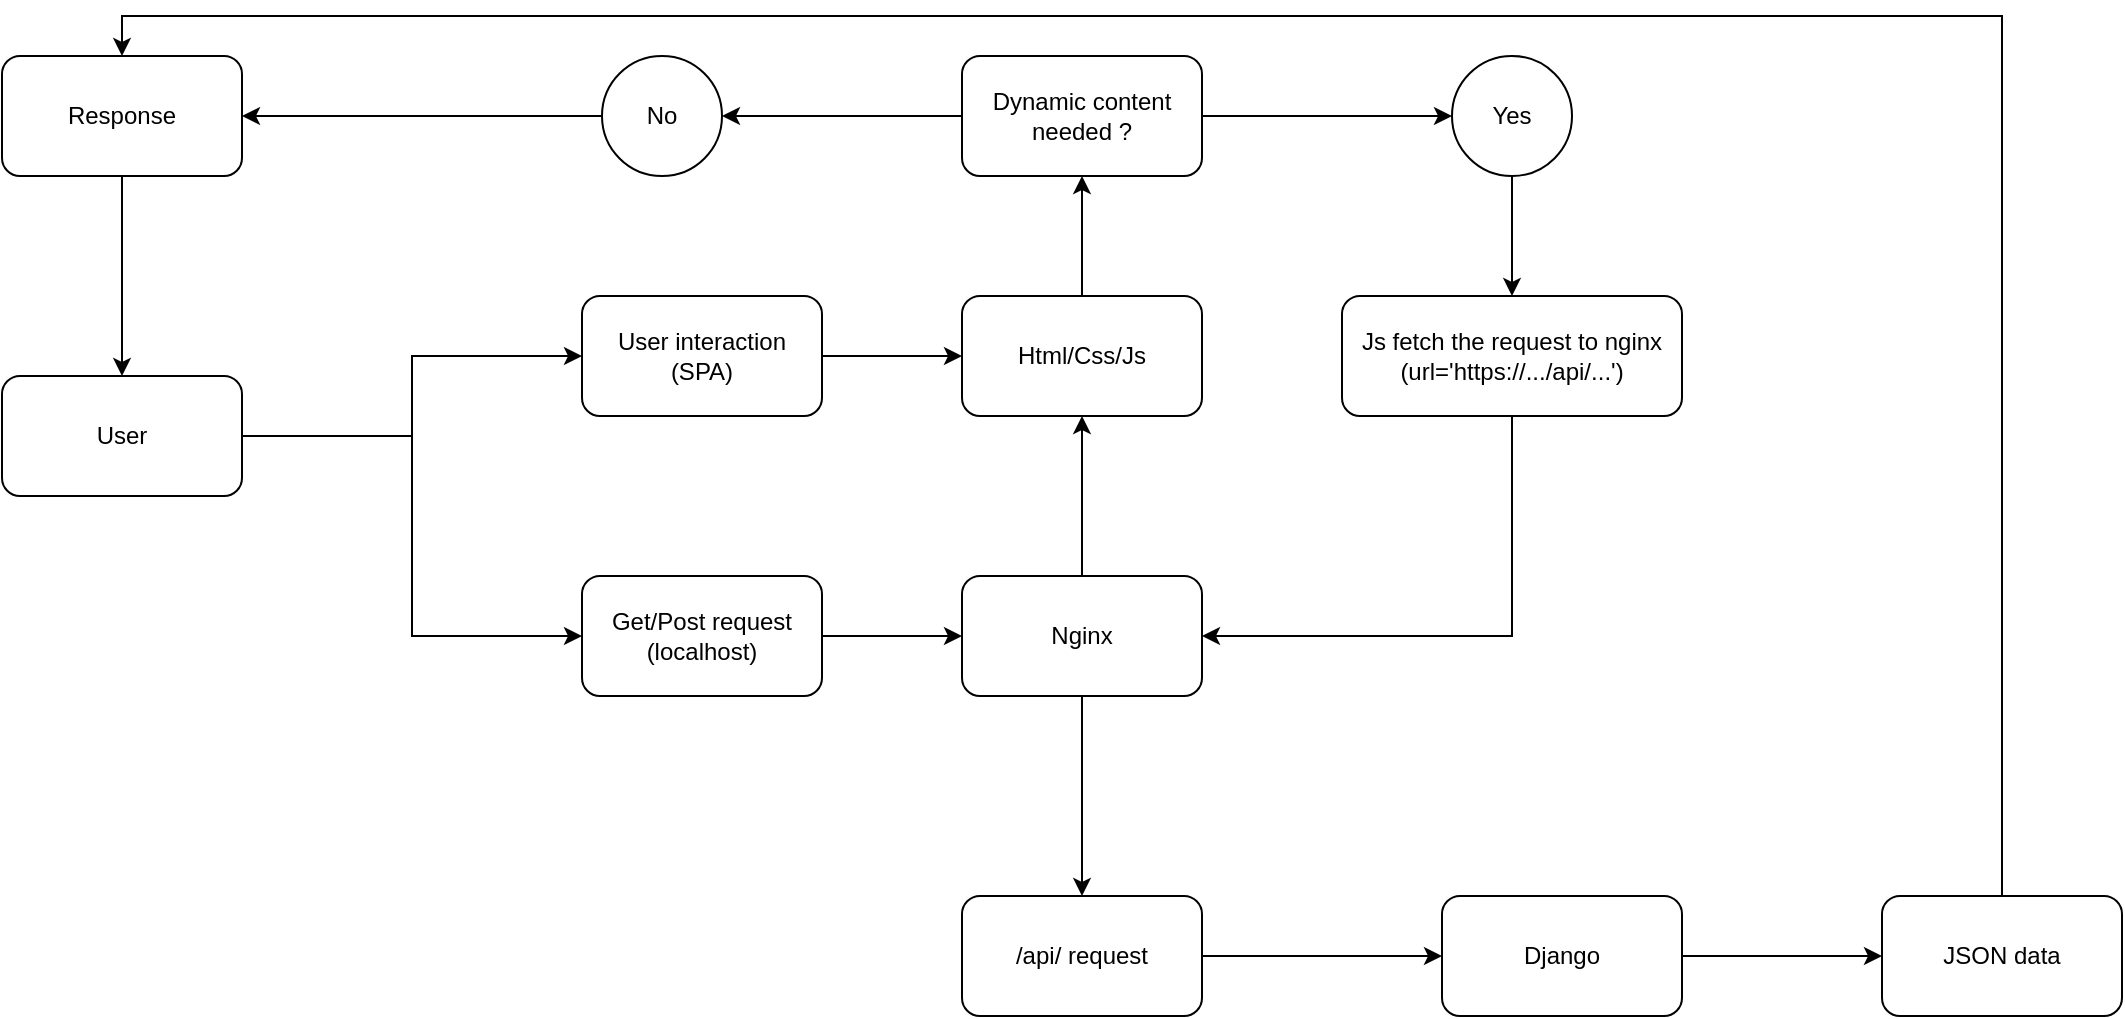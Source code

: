 <mxfile version="26.0.4">
  <diagram name="Page-1" id="ORZE-tJU5Dqh-zddwmsB">
    <mxGraphModel dx="2269" dy="1587" grid="1" gridSize="10" guides="1" tooltips="1" connect="1" arrows="1" fold="1" page="1" pageScale="1" pageWidth="850" pageHeight="1100" math="0" shadow="0">
      <root>
        <mxCell id="0" />
        <mxCell id="1" parent="0" />
        <mxCell id="0MLeo4bWbwZEhWHK0Mwy-1" style="edgeStyle=orthogonalEdgeStyle;rounded=0;orthogonalLoop=1;jettySize=auto;html=1;entryX=0;entryY=0.5;entryDx=0;entryDy=0;" edge="1" parent="1" source="qTmjTwdP_fztRpD7uorw-12" target="qTmjTwdP_fztRpD7uorw-49">
          <mxGeometry relative="1" as="geometry" />
        </mxCell>
        <mxCell id="0MLeo4bWbwZEhWHK0Mwy-2" style="edgeStyle=orthogonalEdgeStyle;rounded=0;orthogonalLoop=1;jettySize=auto;html=1;entryX=0;entryY=0.5;entryDx=0;entryDy=0;" edge="1" parent="1" source="qTmjTwdP_fztRpD7uorw-12" target="qTmjTwdP_fztRpD7uorw-39">
          <mxGeometry relative="1" as="geometry" />
        </mxCell>
        <mxCell id="qTmjTwdP_fztRpD7uorw-12" value="User" style="rounded=1;whiteSpace=wrap;html=1;" parent="1" vertex="1">
          <mxGeometry x="-280" y="420" width="120" height="60" as="geometry" />
        </mxCell>
        <mxCell id="qTmjTwdP_fztRpD7uorw-27" style="edgeStyle=orthogonalEdgeStyle;rounded=0;orthogonalLoop=1;jettySize=auto;html=1;exitX=0.5;exitY=0;exitDx=0;exitDy=0;entryX=0.5;entryY=1;entryDx=0;entryDy=0;" parent="1" source="qTmjTwdP_fztRpD7uorw-13" target="qTmjTwdP_fztRpD7uorw-17" edge="1">
          <mxGeometry relative="1" as="geometry" />
        </mxCell>
        <mxCell id="qTmjTwdP_fztRpD7uorw-54" style="edgeStyle=orthogonalEdgeStyle;rounded=0;orthogonalLoop=1;jettySize=auto;html=1;exitX=0.5;exitY=1;exitDx=0;exitDy=0;entryX=0.5;entryY=0;entryDx=0;entryDy=0;" parent="1" source="qTmjTwdP_fztRpD7uorw-13" target="qTmjTwdP_fztRpD7uorw-42" edge="1">
          <mxGeometry relative="1" as="geometry" />
        </mxCell>
        <mxCell id="qTmjTwdP_fztRpD7uorw-13" value="Nginx" style="rounded=1;whiteSpace=wrap;html=1;" parent="1" vertex="1">
          <mxGeometry x="200" y="520" width="120" height="60" as="geometry" />
        </mxCell>
        <mxCell id="qTmjTwdP_fztRpD7uorw-26" style="edgeStyle=orthogonalEdgeStyle;rounded=0;orthogonalLoop=1;jettySize=auto;html=1;exitX=0.5;exitY=0;exitDx=0;exitDy=0;entryX=0.5;entryY=1;entryDx=0;entryDy=0;" parent="1" source="qTmjTwdP_fztRpD7uorw-17" target="qTmjTwdP_fztRpD7uorw-25" edge="1">
          <mxGeometry relative="1" as="geometry" />
        </mxCell>
        <mxCell id="qTmjTwdP_fztRpD7uorw-17" value="&lt;div&gt;Html/Css/Js&lt;br&gt;&lt;/div&gt;" style="rounded=1;whiteSpace=wrap;html=1;" parent="1" vertex="1">
          <mxGeometry x="200" y="380" width="120" height="60" as="geometry" />
        </mxCell>
        <mxCell id="qTmjTwdP_fztRpD7uorw-28" style="edgeStyle=orthogonalEdgeStyle;rounded=0;orthogonalLoop=1;jettySize=auto;html=1;exitX=0;exitY=0.5;exitDx=0;exitDy=0;entryX=1;entryY=0.5;entryDx=0;entryDy=0;" parent="1" source="qTmjTwdP_fztRpD7uorw-25" target="qTmjTwdP_fztRpD7uorw-31" edge="1">
          <mxGeometry relative="1" as="geometry">
            <mxPoint x="110" y="290" as="targetPoint" />
          </mxGeometry>
        </mxCell>
        <mxCell id="qTmjTwdP_fztRpD7uorw-33" style="edgeStyle=orthogonalEdgeStyle;rounded=0;orthogonalLoop=1;jettySize=auto;html=1;exitX=1;exitY=0.5;exitDx=0;exitDy=0;entryX=0;entryY=0.5;entryDx=0;entryDy=0;" parent="1" source="qTmjTwdP_fztRpD7uorw-25" target="qTmjTwdP_fztRpD7uorw-30" edge="1">
          <mxGeometry relative="1" as="geometry" />
        </mxCell>
        <mxCell id="qTmjTwdP_fztRpD7uorw-25" value="Dynamic content needed ?" style="rounded=1;whiteSpace=wrap;html=1;" parent="1" vertex="1">
          <mxGeometry x="200" y="260" width="120" height="60" as="geometry" />
        </mxCell>
        <mxCell id="qTmjTwdP_fztRpD7uorw-36" style="edgeStyle=orthogonalEdgeStyle;rounded=0;orthogonalLoop=1;jettySize=auto;html=1;entryX=0.5;entryY=0;entryDx=0;entryDy=0;" parent="1" source="qTmjTwdP_fztRpD7uorw-30" target="qTmjTwdP_fztRpD7uorw-35" edge="1">
          <mxGeometry relative="1" as="geometry" />
        </mxCell>
        <mxCell id="qTmjTwdP_fztRpD7uorw-30" value="Yes" style="ellipse;whiteSpace=wrap;html=1;" parent="1" vertex="1">
          <mxGeometry x="445" y="260" width="60" height="60" as="geometry" />
        </mxCell>
        <mxCell id="0MLeo4bWbwZEhWHK0Mwy-4" style="edgeStyle=orthogonalEdgeStyle;rounded=0;orthogonalLoop=1;jettySize=auto;html=1;entryX=1;entryY=0.5;entryDx=0;entryDy=0;" edge="1" parent="1" source="qTmjTwdP_fztRpD7uorw-31" target="0MLeo4bWbwZEhWHK0Mwy-3">
          <mxGeometry relative="1" as="geometry" />
        </mxCell>
        <mxCell id="qTmjTwdP_fztRpD7uorw-31" value="No" style="ellipse;whiteSpace=wrap;html=1;" parent="1" vertex="1">
          <mxGeometry x="20" y="260" width="60" height="60" as="geometry" />
        </mxCell>
        <mxCell id="qTmjTwdP_fztRpD7uorw-53" style="edgeStyle=orthogonalEdgeStyle;rounded=0;orthogonalLoop=1;jettySize=auto;html=1;exitX=0.5;exitY=1;exitDx=0;exitDy=0;entryX=1;entryY=0.5;entryDx=0;entryDy=0;" parent="1" source="qTmjTwdP_fztRpD7uorw-35" target="qTmjTwdP_fztRpD7uorw-13" edge="1">
          <mxGeometry relative="1" as="geometry" />
        </mxCell>
        <mxCell id="qTmjTwdP_fztRpD7uorw-35" value="Js fetch the request to nginx (url=&#39;https://.../api/...&#39;)" style="rounded=1;whiteSpace=wrap;html=1;" parent="1" vertex="1">
          <mxGeometry x="390" y="380" width="170" height="60" as="geometry" />
        </mxCell>
        <mxCell id="qTmjTwdP_fztRpD7uorw-41" style="edgeStyle=orthogonalEdgeStyle;rounded=0;orthogonalLoop=1;jettySize=auto;html=1;exitX=1;exitY=0.5;exitDx=0;exitDy=0;entryX=0;entryY=0.5;entryDx=0;entryDy=0;" parent="1" source="qTmjTwdP_fztRpD7uorw-39" target="qTmjTwdP_fztRpD7uorw-13" edge="1">
          <mxGeometry relative="1" as="geometry" />
        </mxCell>
        <mxCell id="qTmjTwdP_fztRpD7uorw-39" value="Get/Post request (localhost)" style="rounded=1;whiteSpace=wrap;html=1;" parent="1" vertex="1">
          <mxGeometry x="10" y="520" width="120" height="60" as="geometry" />
        </mxCell>
        <mxCell id="qTmjTwdP_fztRpD7uorw-47" style="edgeStyle=orthogonalEdgeStyle;rounded=0;orthogonalLoop=1;jettySize=auto;html=1;exitX=1;exitY=0.5;exitDx=0;exitDy=0;" parent="1" source="qTmjTwdP_fztRpD7uorw-42" target="qTmjTwdP_fztRpD7uorw-46" edge="1">
          <mxGeometry relative="1" as="geometry" />
        </mxCell>
        <mxCell id="qTmjTwdP_fztRpD7uorw-42" value="/api/ request" style="rounded=1;whiteSpace=wrap;html=1;" parent="1" vertex="1">
          <mxGeometry x="200" y="680" width="120" height="60" as="geometry" />
        </mxCell>
        <mxCell id="0MLeo4bWbwZEhWHK0Mwy-7" style="edgeStyle=orthogonalEdgeStyle;rounded=0;orthogonalLoop=1;jettySize=auto;html=1;exitX=1;exitY=0.5;exitDx=0;exitDy=0;" edge="1" parent="1" source="qTmjTwdP_fztRpD7uorw-46" target="0MLeo4bWbwZEhWHK0Mwy-6">
          <mxGeometry relative="1" as="geometry" />
        </mxCell>
        <mxCell id="qTmjTwdP_fztRpD7uorw-46" value="Django" style="rounded=1;whiteSpace=wrap;html=1;" parent="1" vertex="1">
          <mxGeometry x="440" y="680" width="120" height="60" as="geometry" />
        </mxCell>
        <mxCell id="qTmjTwdP_fztRpD7uorw-52" style="edgeStyle=orthogonalEdgeStyle;rounded=0;orthogonalLoop=1;jettySize=auto;html=1;exitX=1;exitY=0.5;exitDx=0;exitDy=0;entryX=0;entryY=0.5;entryDx=0;entryDy=0;" parent="1" source="qTmjTwdP_fztRpD7uorw-49" target="qTmjTwdP_fztRpD7uorw-17" edge="1">
          <mxGeometry relative="1" as="geometry" />
        </mxCell>
        <mxCell id="qTmjTwdP_fztRpD7uorw-49" value="User interaction (SPA)" style="rounded=1;whiteSpace=wrap;html=1;" parent="1" vertex="1">
          <mxGeometry x="10" y="380" width="120" height="60" as="geometry" />
        </mxCell>
        <mxCell id="0MLeo4bWbwZEhWHK0Mwy-5" style="edgeStyle=orthogonalEdgeStyle;rounded=0;orthogonalLoop=1;jettySize=auto;html=1;entryX=0.5;entryY=0;entryDx=0;entryDy=0;" edge="1" parent="1" source="0MLeo4bWbwZEhWHK0Mwy-3" target="qTmjTwdP_fztRpD7uorw-12">
          <mxGeometry relative="1" as="geometry" />
        </mxCell>
        <mxCell id="0MLeo4bWbwZEhWHK0Mwy-3" value="Response" style="rounded=1;whiteSpace=wrap;html=1;" vertex="1" parent="1">
          <mxGeometry x="-280" y="260" width="120" height="60" as="geometry" />
        </mxCell>
        <mxCell id="0MLeo4bWbwZEhWHK0Mwy-8" style="edgeStyle=orthogonalEdgeStyle;rounded=0;orthogonalLoop=1;jettySize=auto;html=1;entryX=0.5;entryY=0;entryDx=0;entryDy=0;" edge="1" parent="1" source="0MLeo4bWbwZEhWHK0Mwy-6" target="0MLeo4bWbwZEhWHK0Mwy-3">
          <mxGeometry relative="1" as="geometry">
            <Array as="points">
              <mxPoint x="720" y="240" />
              <mxPoint x="-220" y="240" />
            </Array>
          </mxGeometry>
        </mxCell>
        <mxCell id="0MLeo4bWbwZEhWHK0Mwy-6" value="JSON data" style="rounded=1;whiteSpace=wrap;html=1;" vertex="1" parent="1">
          <mxGeometry x="660" y="680" width="120" height="60" as="geometry" />
        </mxCell>
      </root>
    </mxGraphModel>
  </diagram>
</mxfile>
